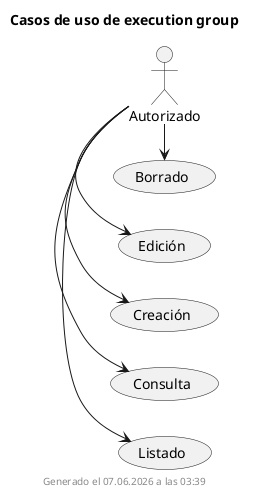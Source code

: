 ' AUTOGENERATED
@startuml
left to right direction

title Casos de uso de execution group

:Autorizado: as a0
a0 -> (Listado)
a0 -> (Consulta)
a0 -> (Creación)
a0 -> (Edición)
a0 -> (Borrado)
footer Generado el %date("dd.MM.yyyy' a las 'HH:mm")
@enduml

